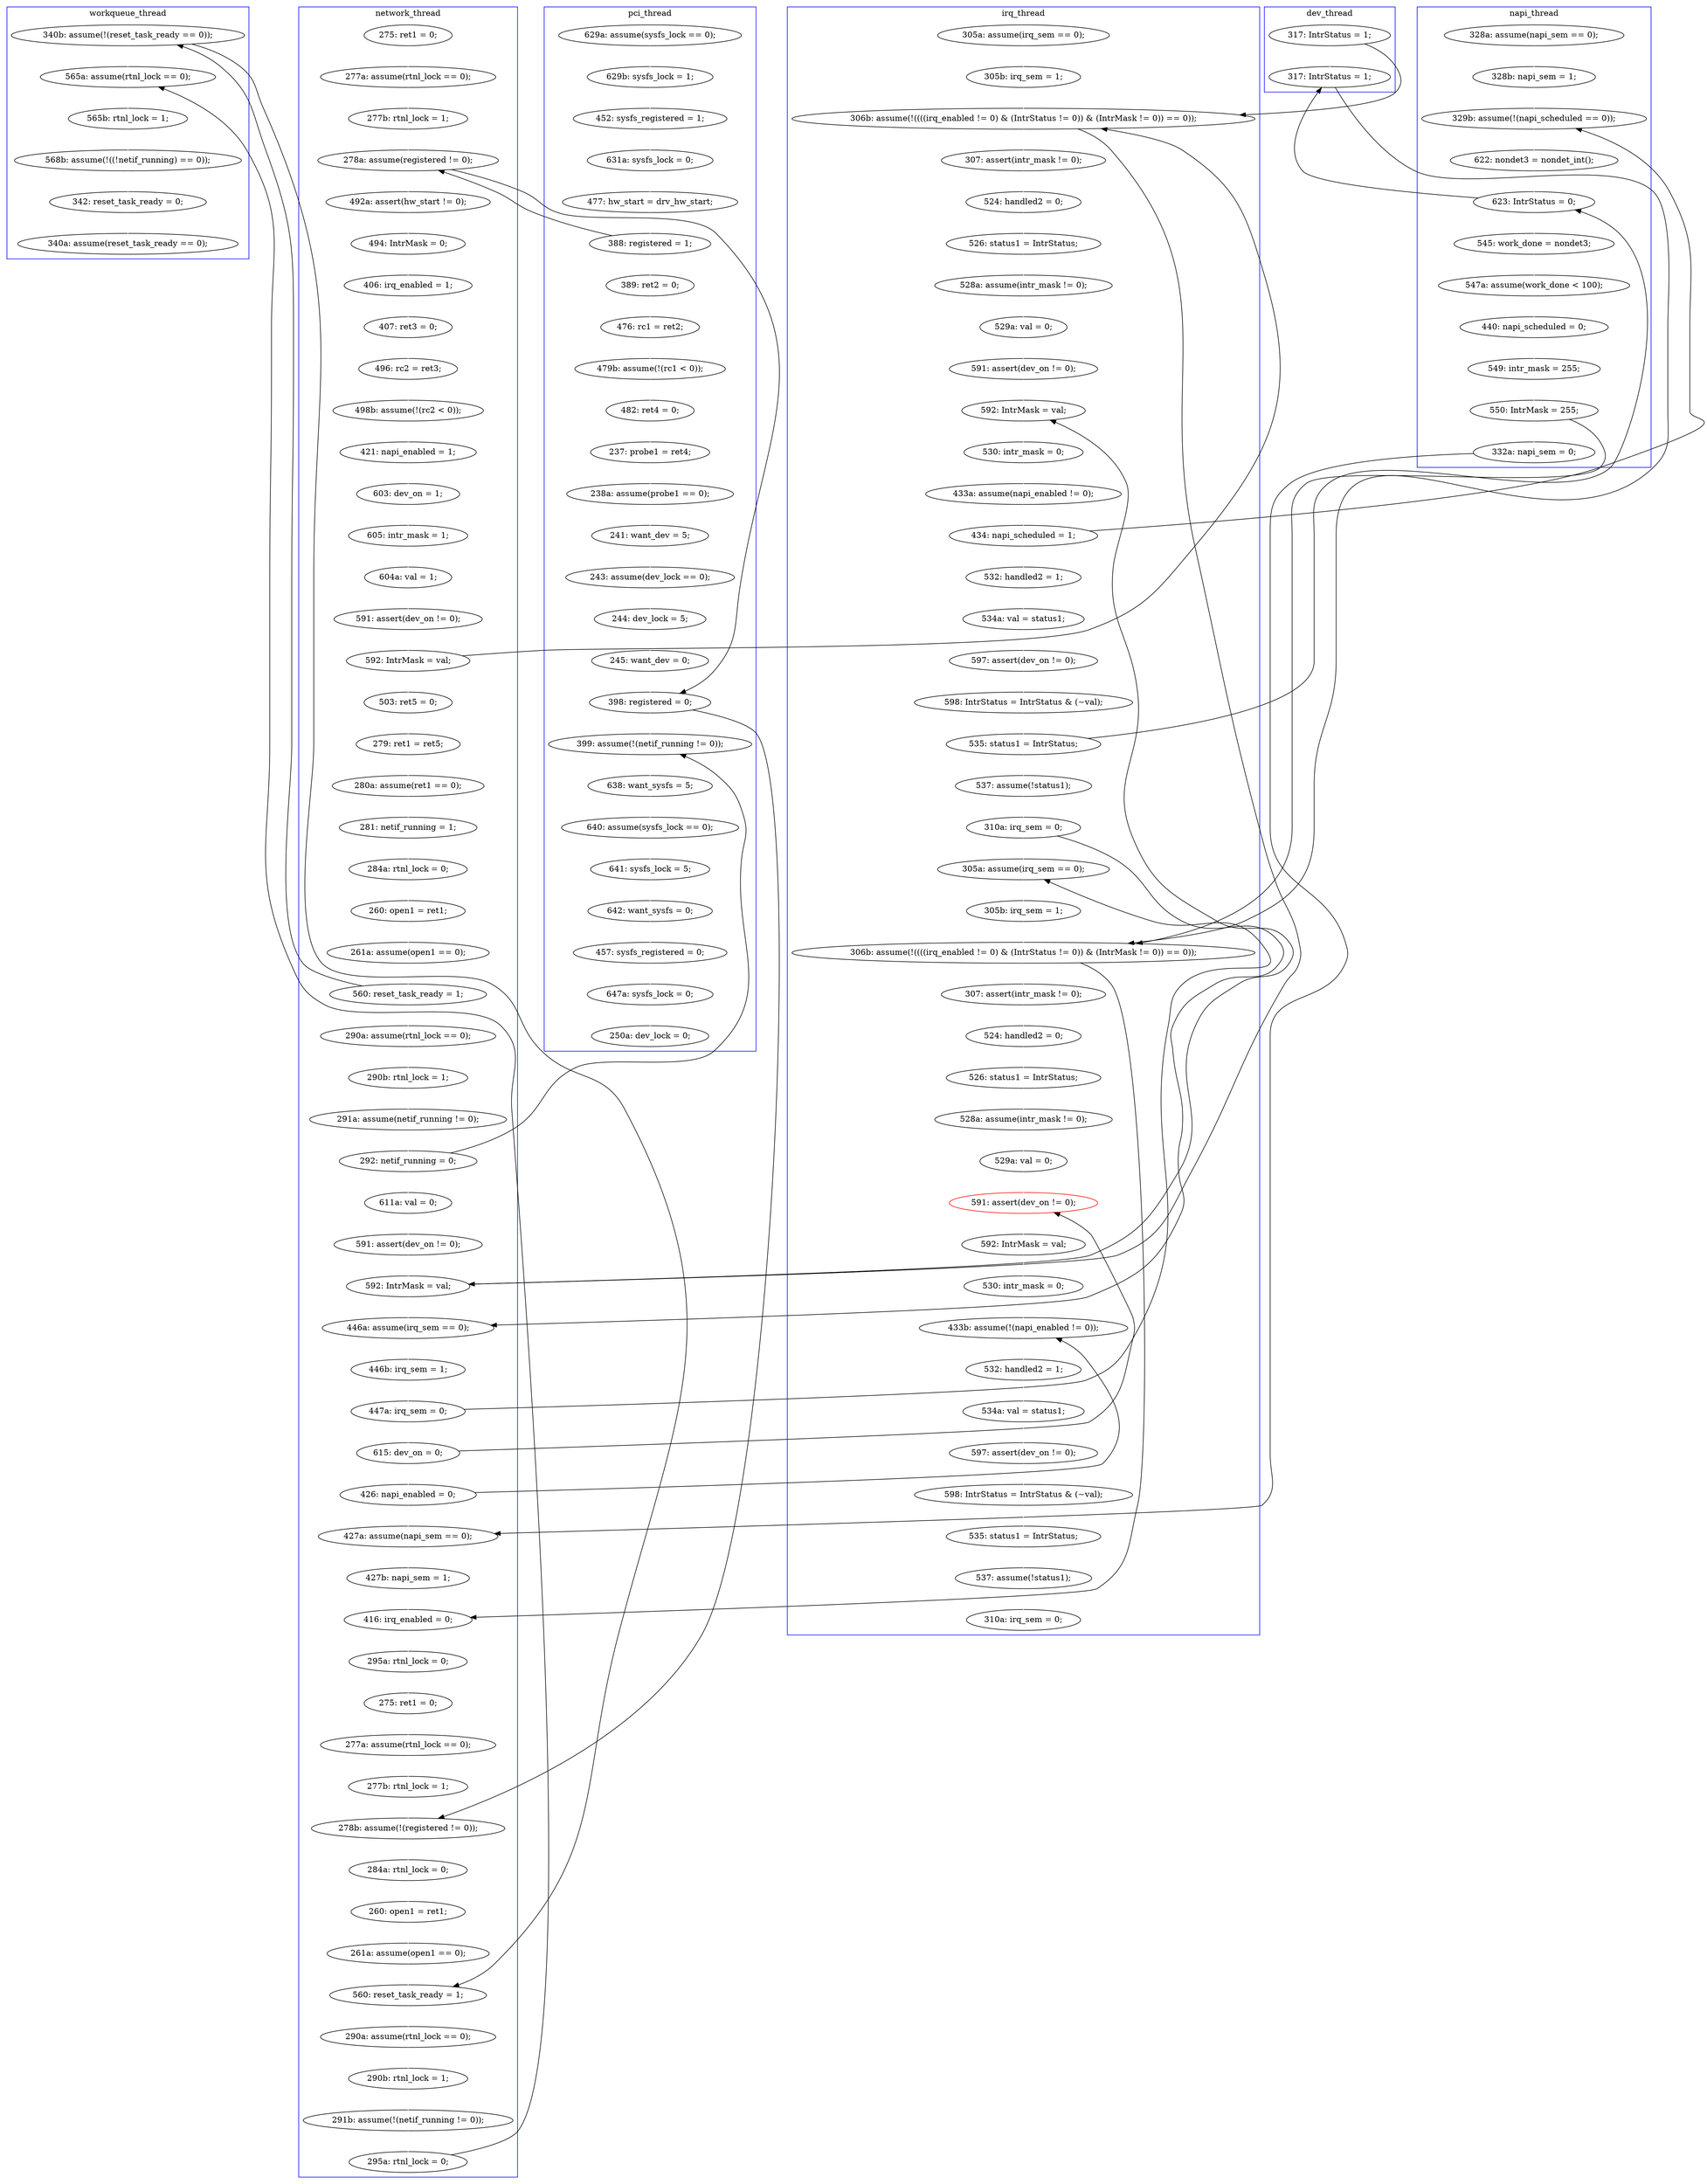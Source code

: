 digraph Counterexample {
	234 -> 259 [color = white, style = solid]
	90 -> 99 [color = white, style = solid]
	157 -> 158 [color = white, style = solid]
	99 -> 100 [color = white, style = solid]
	256 -> 283 [color = white, style = solid]
	204 -> 208 [color = white, style = solid]
	214 -> 216 [color = black, style = solid, constraint = false]
	165 -> 170 [color = white, style = solid]
	302 -> 326 [color = white, style = solid]
	110 -> 114 [color = white, style = solid]
	273 -> 285 [color = white, style = solid]
	146 -> 151 [color = white, style = solid]
	263 -> 264 [color = white, style = solid]
	124 -> 142 [color = white, style = solid]
	36 -> 40 [color = white, style = solid]
	216 -> 217 [color = white, style = solid]
	334 -> 338 [color = white, style = solid]
	188 -> 189 [color = white, style = solid]
	281 -> 288 [color = white, style = solid]
	238 -> 249 [color = white, style = solid]
	217 -> 235 [color = white, style = solid]
	170 -> 171 [color = white, style = solid]
	152 -> 202 [color = white, style = solid]
	314 -> 320 [color = white, style = solid]
	207 -> 214 [color = white, style = solid]
	152 -> 162 [color = black, style = solid, constraint = false]
	65 -> 68 [color = white, style = solid]
	40 -> 50 [color = white, style = solid]
	173 -> 174 [color = white, style = solid]
	190 -> 193 [color = white, style = solid]
	143 -> 145 [color = black, style = solid, constraint = false]
	226 -> 231 [color = white, style = solid]
	174 -> 176 [color = white, style = solid]
	330 -> 334 [color = white, style = solid]
	106 -> 110 [color = white, style = solid]
	79 -> 81 [color = white, style = solid]
	249 -> 251 [color = white, style = solid]
	267 -> 269 [color = white, style = solid]
	135 -> 181 [color = white, style = solid]
	81 -> 84 [color = white, style = solid]
	118 -> 119 [color = white, style = solid]
	115 -> 118 [color = white, style = solid]
	100 -> 101 [color = white, style = solid]
	153 -> 157 [color = white, style = solid]
	119 -> 256 [color = black, style = solid, constraint = false]
	52 -> 57 [color = white, style = solid]
	179 -> 195 [color = white, style = solid]
	42 -> 45 [color = white, style = solid]
	171 -> 181 [color = black, style = solid, constraint = false]
	328 -> 330 [color = white, style = solid]
	213 -> 273 [color = black, style = solid, constraint = false]
	269 -> 273 [color = white, style = solid]
	138 -> 145 [color = white, style = solid]
	86 -> 88 [color = white, style = solid]
	198 -> 205 [color = white, style = solid]
	199 -> 225 [color = white, style = solid]
	52 -> 255 [color = black, style = solid, constraint = false]
	288 -> 297 [color = white, style = solid]
	89 -> 145 [color = black, style = solid, constraint = false]
	57 -> 58 [color = white, style = solid]
	84 -> 90 [color = white, style = solid]
	64 -> 65 [color = white, style = solid]
	71 -> 80 [color = white, style = solid]
	75 -> 78 [color = white, style = solid]
	255 -> 257 [color = black, style = solid, constraint = false]
	51 -> 75 [color = white, style = solid]
	292 -> 314 [color = white, style = solid]
	252 -> 257 [color = white, style = solid]
	145 -> 146 [color = white, style = solid]
	305 -> 307 [color = white, style = solid]
	300 -> 303 [color = white, style = solid]
	171 -> 173 [color = white, style = solid]
	189 -> 219 [color = black, style = solid, constraint = false]
	29 -> 32 [color = white, style = solid]
	264 -> 266 [color = white, style = solid]
	142 -> 152 [color = white, style = solid]
	50 -> 52 [color = black, style = solid, constraint = false]
	58 -> 63 [color = white, style = solid]
	158 -> 160 [color = white, style = solid]
	278 -> 281 [color = white, style = solid]
	78 -> 79 [color = white, style = solid]
	80 -> 85 [color = white, style = solid]
	151 -> 153 [color = white, style = solid]
	199 -> 202 [color = black, style = solid, constraint = false]
	110 -> 224 [color = black, style = solid, constraint = false]
	89 -> 93 [color = white, style = solid]
	208 -> 266 [color = black, style = solid, constraint = false]
	45 -> 46 [color = white, style = solid]
	134 -> 135 [color = white, style = solid]
	207 -> 231 [color = black, style = solid, constraint = false]
	326 -> 328 [color = white, style = solid]
	63 -> 64 [color = white, style = solid]
	259 -> 260 [color = white, style = solid]
	50 -> 51 [color = white, style = solid]
	231 -> 234 [color = white, style = solid]
	32 -> 36 [color = white, style = solid]
	160 -> 162 [color = white, style = solid]
	297 -> 298 [color = white, style = solid]
	285 -> 302 [color = white, style = solid]
	114 -> 115 [color = white, style = solid]
	28 -> 29 [color = white, style = solid]
	323 -> 327 [color = white, style = solid]
	283 -> 290 [color = white, style = solid]
	291 -> 292 [color = white, style = solid]
	85 -> 86 [color = white, style = solid]
	177 -> 179 [color = white, style = solid]
	257 -> 276 [color = white, style = solid]
	208 -> 213 [color = white, style = solid]
	219 -> 231 [color = black, style = solid, constraint = false]
	202 -> 203 [color = white, style = solid]
	266 -> 267 [color = white, style = solid]
	93 -> 94 [color = white, style = solid]
	101 -> 255 [color = white, style = solid]
	205 -> 207 [color = white, style = solid]
	235 -> 238 [color = white, style = solid]
	143 -> 219 [color = white, style = solid]
	290 -> 291 [color = white, style = solid]
	320 -> 333 [color = white, style = solid]
	204 -> 225 [color = black, style = solid, constraint = false]
	103 -> 106 [color = white, style = solid]
	137 -> 138 [color = white, style = solid]
	193 -> 198 [color = white, style = solid]
	46 -> 52 [color = white, style = solid]
	224 -> 288 [color = black, style = solid, constraint = false]
	97 -> 98 [color = white, style = solid]
	176 -> 177 [color = white, style = solid]
	307 -> 323 [color = white, style = solid]
	304 -> 305 [color = white, style = solid]
	162 -> 165 [color = white, style = solid]
	189 -> 190 [color = white, style = solid]
	276 -> 278 [color = white, style = solid]
	298 -> 300 [color = white, style = solid]
	88 -> 89 [color = white, style = solid]
	260 -> 263 [color = white, style = solid]
	102 -> 103 [color = white, style = solid]
	251 -> 252 [color = white, style = solid]
	98 -> 102 [color = white, style = solid]
	94 -> 97 [color = white, style = solid]
	181 -> 188 [color = white, style = solid]
	179 -> 189 [color = black, style = solid, constraint = false]
	255 -> 256 [color = white, style = solid]
	225 -> 226 [color = white, style = solid]
	68 -> 71 [color = white, style = solid]
	213 -> 216 [color = white, style = solid]
	145 -> 152 [color = black, style = solid, constraint = false]
	224 -> 304 [color = white, style = solid]
	195 -> 199 [color = white, style = solid]
	231 -> 235 [color = black, style = solid, constraint = false]
	303 -> 304 [color = black, style = solid, constraint = false]
	119 -> 124 [color = white, style = solid]
	203 -> 204 [color = white, style = solid]
	subgraph cluster7 {
		label = dev_thread
		color = blue
		143  [label = "317: IntrStatus = 1;"]
		219  [label = "317: IntrStatus = 1;"]
	}
	subgraph cluster5 {
		label = workqueue_thread
		color = blue
		323  [label = "342: reset_task_ready = 0;"]
		224  [label = "340b: assume(!(reset_task_ready == 0));"]
		304  [label = "565a: assume(rtnl_lock == 0);"]
		305  [label = "565b: rtnl_lock = 1;"]
		307  [label = "568b: assume(!((!netif_running) == 0));"]
		327  [label = "340a: assume(reset_task_ready == 0);"]
	}
	subgraph cluster1 {
		label = pci_thread
		color = blue
		50  [label = "388: registered = 1;"]
		256  [label = "399: assume(!(netif_running != 0));"]
		51  [label = "389: ret2 = 0;"]
		291  [label = "641: sysfs_lock = 5;"]
		100  [label = "244: dev_lock = 5;"]
		255  [label = "398: registered = 0;"]
		32  [label = "452: sysfs_registered = 1;"]
		28  [label = "629a: assume(sysfs_lock == 0);"]
		292  [label = "642: want_sysfs = 0;"]
		101  [label = "245: want_dev = 0;"]
		333  [label = "250a: dev_lock = 0;"]
		75  [label = "476: rc1 = ret2;"]
		320  [label = "647a: sysfs_lock = 0;"]
		36  [label = "631a: sysfs_lock = 0;"]
		99  [label = "243: assume(dev_lock == 0);"]
		290  [label = "640: assume(sysfs_lock == 0);"]
		78  [label = "479b: assume(!(rc1 < 0));"]
		283  [label = "638: want_sysfs = 5;"]
		29  [label = "629b: sysfs_lock = 1;"]
		84  [label = "238a: assume(probe1 == 0);"]
		314  [label = "457: sysfs_registered = 0;"]
		40  [label = "477: hw_start = drv_hw_start;"]
		81  [label = "237: probe1 = ret4;"]
		90  [label = "241: want_dev = 5;"]
		79  [label = "482: ret4 = 0;"]
	}
	subgraph cluster4 {
		label = napi_thread
		color = blue
		193  [label = "547a: assume(work_done < 100);"]
		135  [label = "328b: napi_sem = 1;"]
		198  [label = "440: napi_scheduled = 0;"]
		134  [label = "328a: assume(napi_sem == 0);"]
		207  [label = "550: IntrMask = 255;"]
		205  [label = "549: intr_mask = 255;"]
		214  [label = "332a: napi_sem = 0;"]
		188  [label = "622: nondet3 = nondet_int();"]
		189  [label = "623: IntrStatus = 0;"]
		190  [label = "545: work_done = nondet3;"]
		181  [label = "329b: assume(!(napi_scheduled == 0));"]
	}
	subgraph cluster2 {
		label = network_thread
		color = blue
		202  [label = "446a: assume(irq_sem == 0);"]
		93  [label = "503: ret5 = 0;"]
		217  [label = "427b: napi_sem = 1;"]
		71  [label = "421: napi_enabled = 1;"]
		106  [label = "261a: assume(open1 == 0);"]
		45  [label = "277a: assume(rtnl_lock == 0);"]
		204  [label = "447a: irq_sem = 0;"]
		118  [label = "291a: assume(netif_running != 0);"]
		288  [label = "560: reset_task_ready = 1;"]
		52  [label = "278a: assume(registered != 0);"]
		208  [label = "615: dev_on = 0;"]
		86  [label = "604a: val = 1;"]
		58  [label = "494: IntrMask = 0;"]
		276  [label = "284a: rtnl_lock = 0;"]
		235  [label = "416: irq_enabled = 0;"]
		94  [label = "279: ret1 = ret5;"]
		238  [label = "295a: rtnl_lock = 0;"]
		115  [label = "290b: rtnl_lock = 1;"]
		97  [label = "280a: assume(ret1 == 0);"]
		110  [label = "560: reset_task_ready = 1;"]
		213  [label = "426: napi_enabled = 0;"]
		63  [label = "406: irq_enabled = 1;"]
		68  [label = "498b: assume(!(rc2 < 0));"]
		278  [label = "260: open1 = ret1;"]
		124  [label = "611a: val = 0;"]
		89  [label = "592: IntrMask = val;"]
		249  [label = "275: ret1 = 0;"]
		65  [label = "496: rc2 = ret3;"]
		64  [label = "407: ret3 = 0;"]
		80  [label = "603: dev_on = 1;"]
		251  [label = "277a: assume(rtnl_lock == 0);"]
		98  [label = "281: netif_running = 1;"]
		297  [label = "290a: assume(rtnl_lock == 0);"]
		88  [label = "591: assert(dev_on != 0);"]
		281  [label = "261a: assume(open1 == 0);"]
		42  [label = "275: ret1 = 0;"]
		216  [label = "427a: assume(napi_sem == 0);"]
		303  [label = "295a: rtnl_lock = 0;"]
		103  [label = "260: open1 = ret1;"]
		85  [label = "605: intr_mask = 1;"]
		298  [label = "290b: rtnl_lock = 1;"]
		142  [label = "591: assert(dev_on != 0);"]
		119  [label = "292: netif_running = 0;"]
		300  [label = "291b: assume(!(netif_running != 0));"]
		252  [label = "277b: rtnl_lock = 1;"]
		46  [label = "277b: rtnl_lock = 1;"]
		114  [label = "290a: assume(rtnl_lock == 0);"]
		152  [label = "592: IntrMask = val;"]
		102  [label = "284a: rtnl_lock = 0;"]
		203  [label = "446b: irq_sem = 1;"]
		257  [label = "278b: assume(!(registered != 0));"]
		57  [label = "492a: assert(hw_start != 0);"]
	}
	subgraph cluster3 {
		label = irq_thread
		color = blue
		199  [label = "310a: irq_sem = 0;"]
		302  [label = "534a: val = status1;"]
		160  [label = "591: assert(dev_on != 0);"]
		173  [label = "532: handled2 = 1;"]
		171  [label = "434: napi_scheduled = 1;"]
		267  [label = "592: IntrMask = val;"]
		146  [label = "307: assert(intr_mask != 0);"]
		266  [label = "591: assert(dev_on != 0);", color = red]
		328  [label = "598: IntrStatus = IntrStatus & (~val);"]
		151  [label = "524: handled2 = 0;"]
		137  [label = "305a: assume(irq_sem == 0);"]
		158  [label = "529a: val = 0;"]
		269  [label = "530: intr_mask = 0;"]
		263  [label = "528a: assume(intr_mask != 0);"]
		165  [label = "530: intr_mask = 0;"]
		138  [label = "305b: irq_sem = 1;"]
		260  [label = "526: status1 = IntrStatus;"]
		259  [label = "524: handled2 = 0;"]
		326  [label = "597: assert(dev_on != 0);"]
		177  [label = "598: IntrStatus = IntrStatus & (~val);"]
		285  [label = "532: handled2 = 1;"]
		179  [label = "535: status1 = IntrStatus;"]
		176  [label = "597: assert(dev_on != 0);"]
		145  [label = "306b: assume(!((((irq_enabled != 0) & (IntrStatus != 0)) & (IntrMask != 0)) == 0));"]
		334  [label = "537: assume(!status1);"]
		153  [label = "526: status1 = IntrStatus;"]
		234  [label = "307: assert(intr_mask != 0);"]
		264  [label = "529a: val = 0;"]
		273  [label = "433b: assume(!(napi_enabled != 0));"]
		225  [label = "305a: assume(irq_sem == 0);"]
		226  [label = "305b: irq_sem = 1;"]
		330  [label = "535: status1 = IntrStatus;"]
		157  [label = "528a: assume(intr_mask != 0);"]
		174  [label = "534a: val = status1;"]
		338  [label = "310a: irq_sem = 0;"]
		231  [label = "306b: assume(!((((irq_enabled != 0) & (IntrStatus != 0)) & (IntrMask != 0)) == 0));"]
		195  [label = "537: assume(!status1);"]
		162  [label = "592: IntrMask = val;"]
		170  [label = "433a: assume(napi_enabled != 0);"]
	}
}